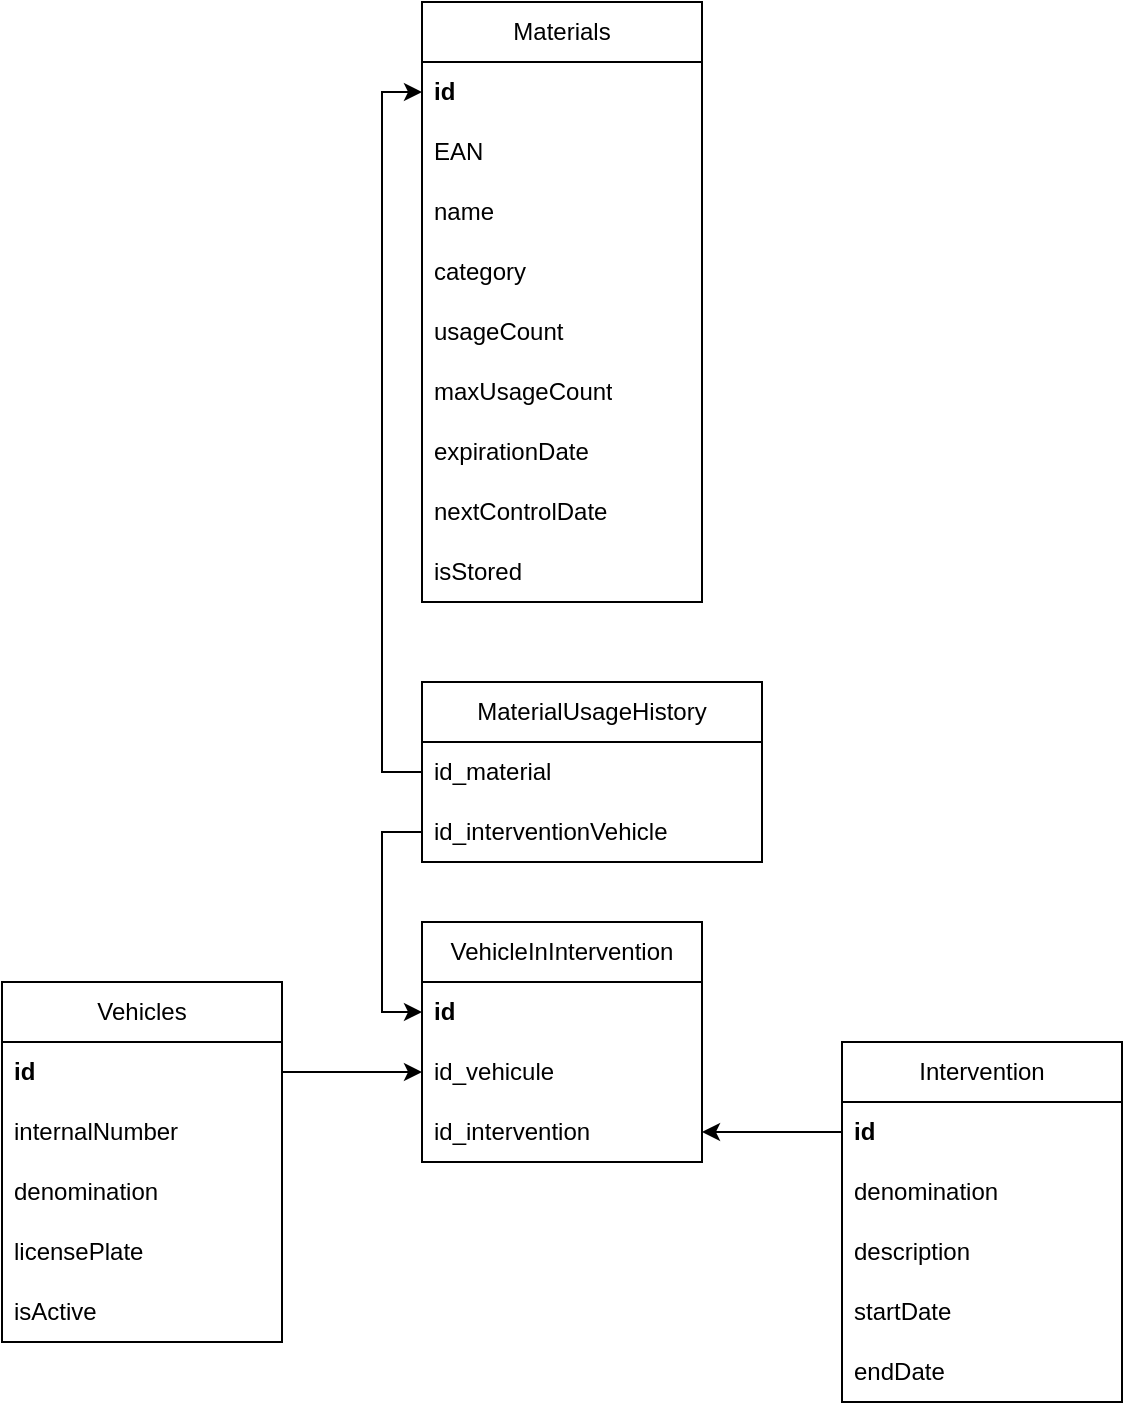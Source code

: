 <mxfile version="21.0.10" type="device"><diagram name="Page-1" id="66VnVlWMdc-NUTvyoAST"><mxGraphModel dx="1509" dy="883" grid="1" gridSize="10" guides="1" tooltips="1" connect="1" arrows="1" fold="1" page="1" pageScale="1" pageWidth="827" pageHeight="1169" math="0" shadow="0"><root><mxCell id="0"/><mxCell id="1" parent="0"/><mxCell id="hzS91kVDtDL1dShucN51-1" value="Materials" style="swimlane;fontStyle=0;childLayout=stackLayout;horizontal=1;startSize=30;horizontalStack=0;resizeParent=1;resizeParentMax=0;resizeLast=0;collapsible=1;marginBottom=0;whiteSpace=wrap;html=1;" parent="1" vertex="1"><mxGeometry x="310" width="140" height="300" as="geometry"/></mxCell><mxCell id="hzS91kVDtDL1dShucN51-2" value="id" style="text;strokeColor=none;fillColor=none;align=left;verticalAlign=middle;spacingLeft=4;spacingRight=4;overflow=hidden;points=[[0,0.5],[1,0.5]];portConstraint=eastwest;rotatable=0;whiteSpace=wrap;html=1;fontStyle=1" parent="hzS91kVDtDL1dShucN51-1" vertex="1"><mxGeometry y="30" width="140" height="30" as="geometry"/></mxCell><mxCell id="hzS91kVDtDL1dShucN51-3" value="EAN" style="text;strokeColor=none;fillColor=none;align=left;verticalAlign=middle;spacingLeft=4;spacingRight=4;overflow=hidden;points=[[0,0.5],[1,0.5]];portConstraint=eastwest;rotatable=0;whiteSpace=wrap;html=1;" parent="hzS91kVDtDL1dShucN51-1" vertex="1"><mxGeometry y="60" width="140" height="30" as="geometry"/></mxCell><mxCell id="RoGLwsLzDSEpEIkAU5Ts-3" value="name" style="text;strokeColor=none;fillColor=none;align=left;verticalAlign=middle;spacingLeft=4;spacingRight=4;overflow=hidden;points=[[0,0.5],[1,0.5]];portConstraint=eastwest;rotatable=0;whiteSpace=wrap;html=1;" vertex="1" parent="hzS91kVDtDL1dShucN51-1"><mxGeometry y="90" width="140" height="30" as="geometry"/></mxCell><mxCell id="RoGLwsLzDSEpEIkAU5Ts-4" value="category" style="text;strokeColor=none;fillColor=none;align=left;verticalAlign=middle;spacingLeft=4;spacingRight=4;overflow=hidden;points=[[0,0.5],[1,0.5]];portConstraint=eastwest;rotatable=0;whiteSpace=wrap;html=1;" vertex="1" parent="hzS91kVDtDL1dShucN51-1"><mxGeometry y="120" width="140" height="30" as="geometry"/></mxCell><mxCell id="hzS91kVDtDL1dShucN51-22" value="usageCount" style="text;strokeColor=none;fillColor=none;align=left;verticalAlign=middle;spacingLeft=4;spacingRight=4;overflow=hidden;points=[[0,0.5],[1,0.5]];portConstraint=eastwest;rotatable=0;whiteSpace=wrap;html=1;" parent="hzS91kVDtDL1dShucN51-1" vertex="1"><mxGeometry y="150" width="140" height="30" as="geometry"/></mxCell><mxCell id="hzS91kVDtDL1dShucN51-23" value="maxUsageCount" style="text;strokeColor=none;fillColor=none;align=left;verticalAlign=middle;spacingLeft=4;spacingRight=4;overflow=hidden;points=[[0,0.5],[1,0.5]];portConstraint=eastwest;rotatable=0;whiteSpace=wrap;html=1;" parent="hzS91kVDtDL1dShucN51-1" vertex="1"><mxGeometry y="180" width="140" height="30" as="geometry"/></mxCell><mxCell id="hzS91kVDtDL1dShucN51-4" value="expirationDate" style="text;strokeColor=none;fillColor=none;align=left;verticalAlign=middle;spacingLeft=4;spacingRight=4;overflow=hidden;points=[[0,0.5],[1,0.5]];portConstraint=eastwest;rotatable=0;whiteSpace=wrap;html=1;" parent="hzS91kVDtDL1dShucN51-1" vertex="1"><mxGeometry y="210" width="140" height="30" as="geometry"/></mxCell><mxCell id="hzS91kVDtDL1dShucN51-24" value="nextControlDate" style="text;strokeColor=none;fillColor=none;align=left;verticalAlign=middle;spacingLeft=4;spacingRight=4;overflow=hidden;points=[[0,0.5],[1,0.5]];portConstraint=eastwest;rotatable=0;whiteSpace=wrap;html=1;" parent="hzS91kVDtDL1dShucN51-1" vertex="1"><mxGeometry y="240" width="140" height="30" as="geometry"/></mxCell><mxCell id="RoGLwsLzDSEpEIkAU5Ts-5" value="isStored" style="text;strokeColor=none;fillColor=none;align=left;verticalAlign=middle;spacingLeft=4;spacingRight=4;overflow=hidden;points=[[0,0.5],[1,0.5]];portConstraint=eastwest;rotatable=0;whiteSpace=wrap;html=1;" vertex="1" parent="hzS91kVDtDL1dShucN51-1"><mxGeometry y="270" width="140" height="30" as="geometry"/></mxCell><mxCell id="hzS91kVDtDL1dShucN51-5" value="Vehicles" style="swimlane;fontStyle=0;childLayout=stackLayout;horizontal=1;startSize=30;horizontalStack=0;resizeParent=1;resizeParentMax=0;resizeLast=0;collapsible=1;marginBottom=0;whiteSpace=wrap;html=1;" parent="1" vertex="1"><mxGeometry x="100" y="490" width="140" height="180" as="geometry"/></mxCell><mxCell id="hzS91kVDtDL1dShucN51-6" value="id" style="text;strokeColor=none;fillColor=none;align=left;verticalAlign=middle;spacingLeft=4;spacingRight=4;overflow=hidden;points=[[0,0.5],[1,0.5]];portConstraint=eastwest;rotatable=0;whiteSpace=wrap;html=1;fontStyle=1" parent="hzS91kVDtDL1dShucN51-5" vertex="1"><mxGeometry y="30" width="140" height="30" as="geometry"/></mxCell><mxCell id="hzS91kVDtDL1dShucN51-7" value="internalNumber" style="text;strokeColor=none;fillColor=none;align=left;verticalAlign=middle;spacingLeft=4;spacingRight=4;overflow=hidden;points=[[0,0.5],[1,0.5]];portConstraint=eastwest;rotatable=0;whiteSpace=wrap;html=1;" parent="hzS91kVDtDL1dShucN51-5" vertex="1"><mxGeometry y="60" width="140" height="30" as="geometry"/></mxCell><mxCell id="hzS91kVDtDL1dShucN51-8" value="denomination" style="text;strokeColor=none;fillColor=none;align=left;verticalAlign=middle;spacingLeft=4;spacingRight=4;overflow=hidden;points=[[0,0.5],[1,0.5]];portConstraint=eastwest;rotatable=0;whiteSpace=wrap;html=1;" parent="hzS91kVDtDL1dShucN51-5" vertex="1"><mxGeometry y="90" width="140" height="30" as="geometry"/></mxCell><mxCell id="RoGLwsLzDSEpEIkAU5Ts-1" value="licensePlate" style="text;strokeColor=none;fillColor=none;align=left;verticalAlign=middle;spacingLeft=4;spacingRight=4;overflow=hidden;points=[[0,0.5],[1,0.5]];portConstraint=eastwest;rotatable=0;whiteSpace=wrap;html=1;" vertex="1" parent="hzS91kVDtDL1dShucN51-5"><mxGeometry y="120" width="140" height="30" as="geometry"/></mxCell><mxCell id="RoGLwsLzDSEpEIkAU5Ts-2" value="isActive" style="text;strokeColor=none;fillColor=none;align=left;verticalAlign=middle;spacingLeft=4;spacingRight=4;overflow=hidden;points=[[0,0.5],[1,0.5]];portConstraint=eastwest;rotatable=0;whiteSpace=wrap;html=1;" vertex="1" parent="hzS91kVDtDL1dShucN51-5"><mxGeometry y="150" width="140" height="30" as="geometry"/></mxCell><mxCell id="hzS91kVDtDL1dShucN51-9" value="Intervention" style="swimlane;fontStyle=0;childLayout=stackLayout;horizontal=1;startSize=30;horizontalStack=0;resizeParent=1;resizeParentMax=0;resizeLast=0;collapsible=1;marginBottom=0;whiteSpace=wrap;html=1;" parent="1" vertex="1"><mxGeometry x="520" y="520" width="140" height="180" as="geometry"/></mxCell><mxCell id="hzS91kVDtDL1dShucN51-10" value="id" style="text;strokeColor=none;fillColor=none;align=left;verticalAlign=middle;spacingLeft=4;spacingRight=4;overflow=hidden;points=[[0,0.5],[1,0.5]];portConstraint=eastwest;rotatable=0;whiteSpace=wrap;html=1;fontStyle=1" parent="hzS91kVDtDL1dShucN51-9" vertex="1"><mxGeometry y="30" width="140" height="30" as="geometry"/></mxCell><mxCell id="hzS91kVDtDL1dShucN51-11" value="denomination" style="text;strokeColor=none;fillColor=none;align=left;verticalAlign=middle;spacingLeft=4;spacingRight=4;overflow=hidden;points=[[0,0.5],[1,0.5]];portConstraint=eastwest;rotatable=0;whiteSpace=wrap;html=1;" parent="hzS91kVDtDL1dShucN51-9" vertex="1"><mxGeometry y="60" width="140" height="30" as="geometry"/></mxCell><mxCell id="RoGLwsLzDSEpEIkAU5Ts-7" value="description" style="text;strokeColor=none;fillColor=none;align=left;verticalAlign=middle;spacingLeft=4;spacingRight=4;overflow=hidden;points=[[0,0.5],[1,0.5]];portConstraint=eastwest;rotatable=0;whiteSpace=wrap;html=1;" vertex="1" parent="hzS91kVDtDL1dShucN51-9"><mxGeometry y="90" width="140" height="30" as="geometry"/></mxCell><mxCell id="hzS91kVDtDL1dShucN51-12" value="startDate" style="text;strokeColor=none;fillColor=none;align=left;verticalAlign=middle;spacingLeft=4;spacingRight=4;overflow=hidden;points=[[0,0.5],[1,0.5]];portConstraint=eastwest;rotatable=0;whiteSpace=wrap;html=1;" parent="hzS91kVDtDL1dShucN51-9" vertex="1"><mxGeometry y="120" width="140" height="30" as="geometry"/></mxCell><mxCell id="hzS91kVDtDL1dShucN51-21" value="endDate" style="text;strokeColor=none;fillColor=none;align=left;verticalAlign=middle;spacingLeft=4;spacingRight=4;overflow=hidden;points=[[0,0.5],[1,0.5]];portConstraint=eastwest;rotatable=0;whiteSpace=wrap;html=1;" parent="hzS91kVDtDL1dShucN51-9" vertex="1"><mxGeometry y="150" width="140" height="30" as="geometry"/></mxCell><mxCell id="hzS91kVDtDL1dShucN51-17" value="VehicleInIntervention" style="swimlane;fontStyle=0;childLayout=stackLayout;horizontal=1;startSize=30;horizontalStack=0;resizeParent=1;resizeParentMax=0;resizeLast=0;collapsible=1;marginBottom=0;whiteSpace=wrap;html=1;" parent="1" vertex="1"><mxGeometry x="310" y="460" width="140" height="120" as="geometry"/></mxCell><mxCell id="RoGLwsLzDSEpEIkAU5Ts-32" value="id" style="text;strokeColor=none;fillColor=none;align=left;verticalAlign=middle;spacingLeft=4;spacingRight=4;overflow=hidden;points=[[0,0.5],[1,0.5]];portConstraint=eastwest;rotatable=0;whiteSpace=wrap;html=1;fontStyle=1" vertex="1" parent="hzS91kVDtDL1dShucN51-17"><mxGeometry y="30" width="140" height="30" as="geometry"/></mxCell><mxCell id="hzS91kVDtDL1dShucN51-18" value="id_vehicule" style="text;strokeColor=none;fillColor=none;align=left;verticalAlign=middle;spacingLeft=4;spacingRight=4;overflow=hidden;points=[[0,0.5],[1,0.5]];portConstraint=eastwest;rotatable=0;whiteSpace=wrap;html=1;" parent="hzS91kVDtDL1dShucN51-17" vertex="1"><mxGeometry y="60" width="140" height="30" as="geometry"/></mxCell><mxCell id="hzS91kVDtDL1dShucN51-19" value="id_intervention" style="text;strokeColor=none;fillColor=none;align=left;verticalAlign=middle;spacingLeft=4;spacingRight=4;overflow=hidden;points=[[0,0.5],[1,0.5]];portConstraint=eastwest;rotatable=0;whiteSpace=wrap;html=1;" parent="hzS91kVDtDL1dShucN51-17" vertex="1"><mxGeometry y="90" width="140" height="30" as="geometry"/></mxCell><mxCell id="RoGLwsLzDSEpEIkAU5Ts-21" style="edgeStyle=orthogonalEdgeStyle;rounded=0;orthogonalLoop=1;jettySize=auto;html=1;entryX=0;entryY=0.5;entryDx=0;entryDy=0;" edge="1" parent="1" source="hzS91kVDtDL1dShucN51-6" target="hzS91kVDtDL1dShucN51-18"><mxGeometry relative="1" as="geometry"/></mxCell><mxCell id="RoGLwsLzDSEpEIkAU5Ts-22" style="edgeStyle=orthogonalEdgeStyle;rounded=0;orthogonalLoop=1;jettySize=auto;html=1;entryX=1;entryY=0.5;entryDx=0;entryDy=0;" edge="1" parent="1" source="hzS91kVDtDL1dShucN51-10" target="hzS91kVDtDL1dShucN51-19"><mxGeometry relative="1" as="geometry"/></mxCell><mxCell id="RoGLwsLzDSEpEIkAU5Ts-33" value="MaterialUsageHistory" style="swimlane;fontStyle=0;childLayout=stackLayout;horizontal=1;startSize=30;horizontalStack=0;resizeParent=1;resizeParentMax=0;resizeLast=0;collapsible=1;marginBottom=0;whiteSpace=wrap;html=1;" vertex="1" parent="1"><mxGeometry x="310" y="340" width="170" height="90" as="geometry"/></mxCell><mxCell id="RoGLwsLzDSEpEIkAU5Ts-34" value="&lt;span style=&quot;font-weight: normal;&quot;&gt;id_material&lt;/span&gt;" style="text;strokeColor=none;fillColor=none;align=left;verticalAlign=middle;spacingLeft=4;spacingRight=4;overflow=hidden;points=[[0,0.5],[1,0.5]];portConstraint=eastwest;rotatable=0;whiteSpace=wrap;html=1;fontStyle=1" vertex="1" parent="RoGLwsLzDSEpEIkAU5Ts-33"><mxGeometry y="30" width="170" height="30" as="geometry"/></mxCell><mxCell id="RoGLwsLzDSEpEIkAU5Ts-35" value="id_interventionVehicle" style="text;strokeColor=none;fillColor=none;align=left;verticalAlign=middle;spacingLeft=4;spacingRight=4;overflow=hidden;points=[[0,0.5],[1,0.5]];portConstraint=eastwest;rotatable=0;whiteSpace=wrap;html=1;" vertex="1" parent="RoGLwsLzDSEpEIkAU5Ts-33"><mxGeometry y="60" width="170" height="30" as="geometry"/></mxCell><mxCell id="RoGLwsLzDSEpEIkAU5Ts-37" style="edgeStyle=orthogonalEdgeStyle;rounded=0;orthogonalLoop=1;jettySize=auto;html=1;entryX=0;entryY=0.5;entryDx=0;entryDy=0;" edge="1" parent="1" source="RoGLwsLzDSEpEIkAU5Ts-34" target="hzS91kVDtDL1dShucN51-2"><mxGeometry relative="1" as="geometry"/></mxCell><mxCell id="RoGLwsLzDSEpEIkAU5Ts-38" style="edgeStyle=orthogonalEdgeStyle;rounded=0;orthogonalLoop=1;jettySize=auto;html=1;" edge="1" parent="1" source="RoGLwsLzDSEpEIkAU5Ts-35" target="RoGLwsLzDSEpEIkAU5Ts-32"><mxGeometry relative="1" as="geometry"><Array as="points"><mxPoint x="290" y="415"/><mxPoint x="290" y="505"/></Array></mxGeometry></mxCell></root></mxGraphModel></diagram></mxfile>